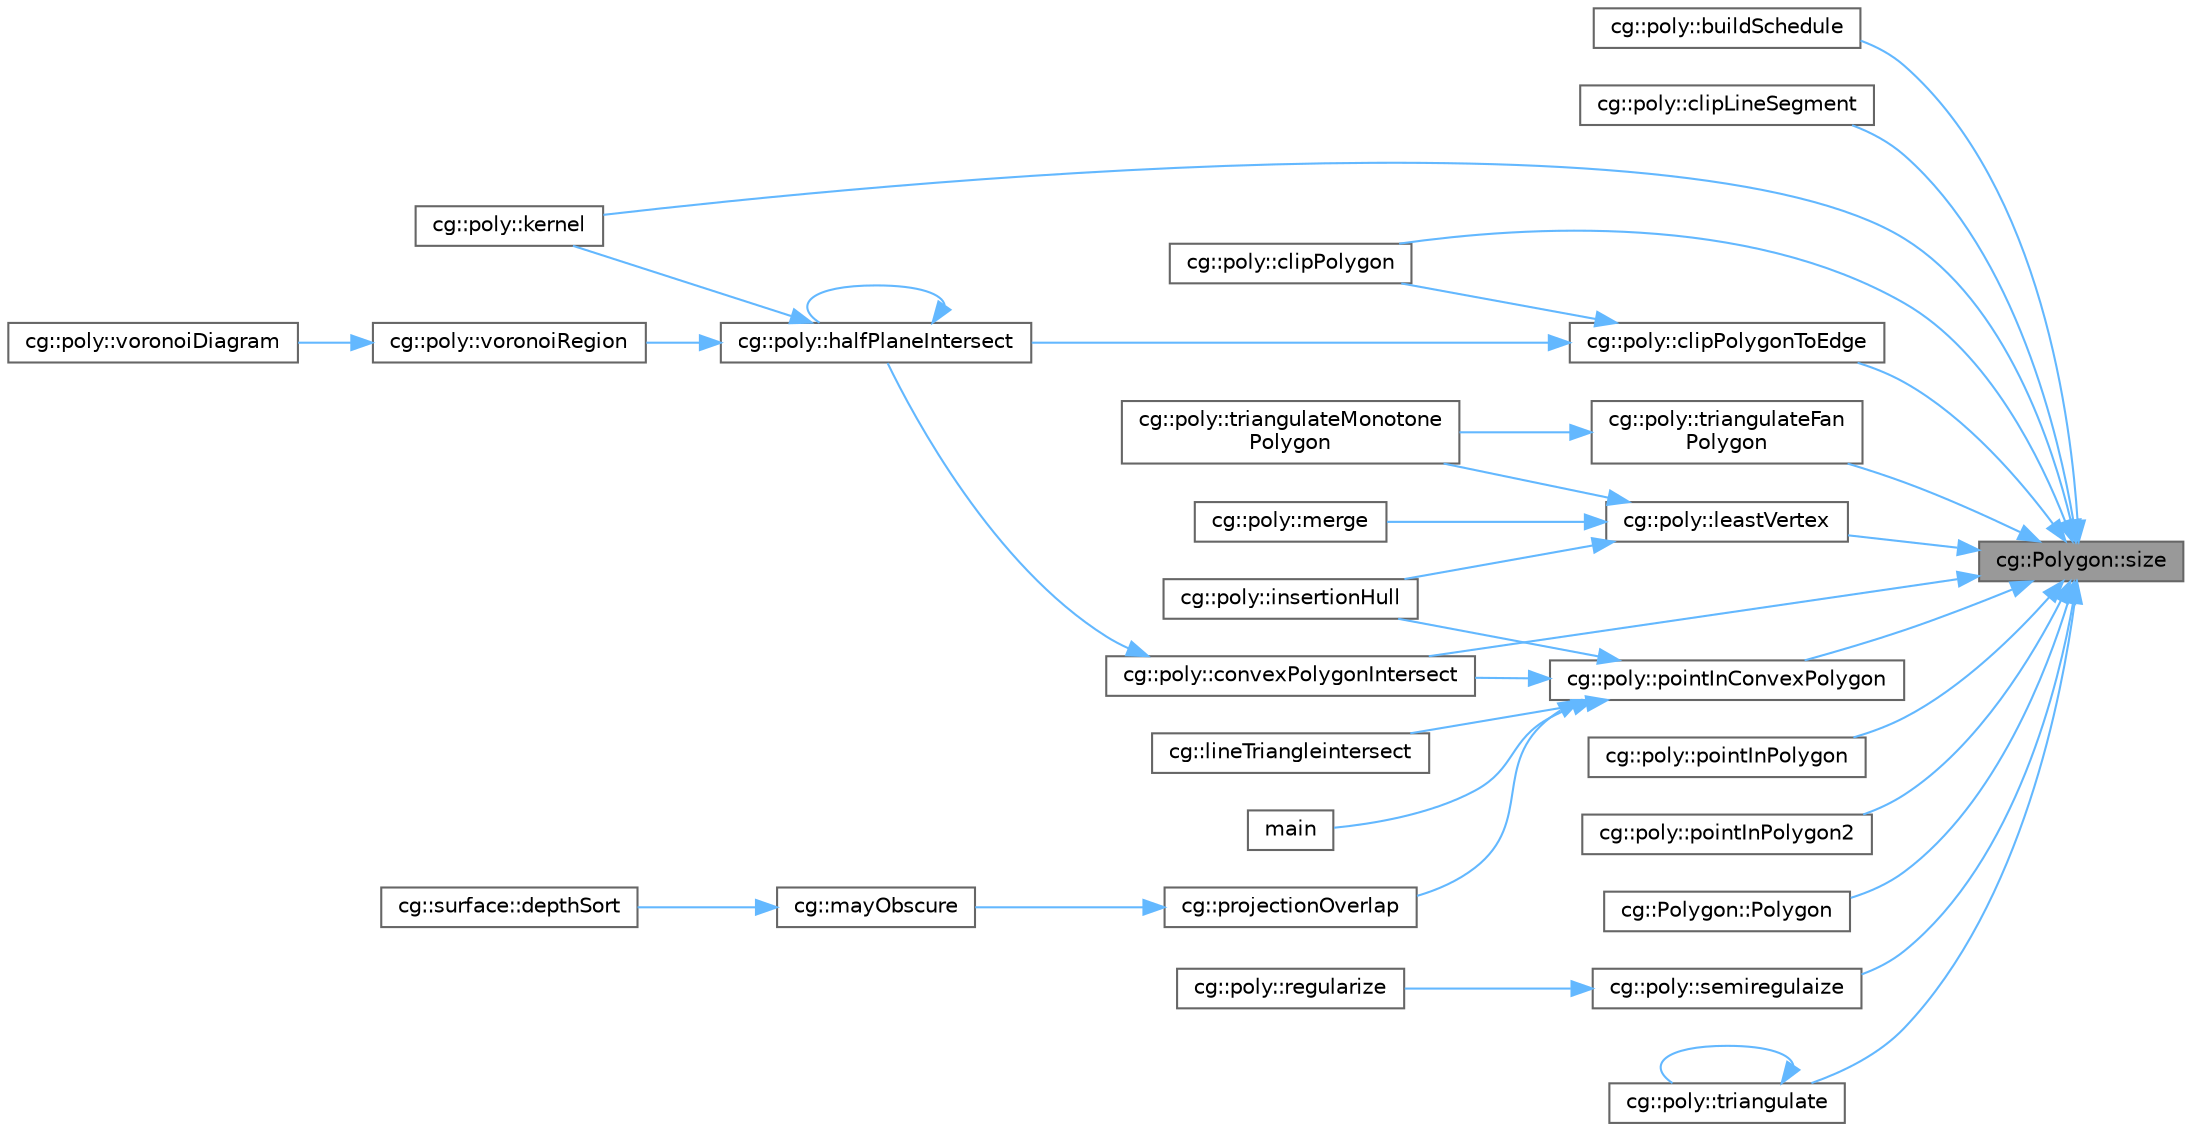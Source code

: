 digraph "cg::Polygon::size"
{
 // LATEX_PDF_SIZE
  bgcolor="transparent";
  edge [fontname=Helvetica,fontsize=10,labelfontname=Helvetica,labelfontsize=10];
  node [fontname=Helvetica,fontsize=10,shape=box,height=0.2,width=0.4];
  rankdir="RL";
  Node1 [id="Node000001",label="cg::Polygon::size",height=0.2,width=0.4,color="gray40", fillcolor="grey60", style="filled", fontcolor="black",tooltip=" "];
  Node1 -> Node2 [id="edge1_Node000001_Node000002",dir="back",color="steelblue1",style="solid",tooltip=" "];
  Node2 [id="Node000002",label="cg::poly::buildSchedule",height=0.2,width=0.4,color="grey40", fillcolor="white", style="filled",URL="$namespacecg_1_1poly.html#a3c5d61811c8751646fdd96d557353035",tooltip=" "];
  Node1 -> Node3 [id="edge2_Node000001_Node000003",dir="back",color="steelblue1",style="solid",tooltip=" "];
  Node3 [id="Node000003",label="cg::poly::clipLineSegment",height=0.2,width=0.4,color="grey40", fillcolor="white", style="filled",URL="$namespacecg_1_1poly.html#a939efcc503f4eb83605d7383284ce1c3",tooltip=" "];
  Node1 -> Node4 [id="edge3_Node000001_Node000004",dir="back",color="steelblue1",style="solid",tooltip=" "];
  Node4 [id="Node000004",label="cg::poly::clipPolygon",height=0.2,width=0.4,color="grey40", fillcolor="white", style="filled",URL="$namespacecg_1_1poly.html#aec15186268d7f8ee47e76e0e6cb49df1",tooltip=" "];
  Node1 -> Node5 [id="edge4_Node000001_Node000005",dir="back",color="steelblue1",style="solid",tooltip=" "];
  Node5 [id="Node000005",label="cg::poly::clipPolygonToEdge",height=0.2,width=0.4,color="grey40", fillcolor="white", style="filled",URL="$namespacecg_1_1poly.html#a5dddc462736980e4777290d5009cbb13",tooltip=" "];
  Node5 -> Node4 [id="edge5_Node000005_Node000004",dir="back",color="steelblue1",style="solid",tooltip=" "];
  Node5 -> Node6 [id="edge6_Node000005_Node000006",dir="back",color="steelblue1",style="solid",tooltip=" "];
  Node6 [id="Node000006",label="cg::poly::halfPlaneIntersect",height=0.2,width=0.4,color="grey40", fillcolor="white", style="filled",URL="$namespacecg_1_1poly.html#a09310b8f00447a1c3c558a3aac90f078",tooltip=" "];
  Node6 -> Node6 [id="edge7_Node000006_Node000006",dir="back",color="steelblue1",style="solid",tooltip=" "];
  Node6 -> Node7 [id="edge8_Node000006_Node000007",dir="back",color="steelblue1",style="solid",tooltip=" "];
  Node7 [id="Node000007",label="cg::poly::kernel",height=0.2,width=0.4,color="grey40", fillcolor="white", style="filled",URL="$namespacecg_1_1poly.html#ad6dd5511098625fbd39148b5e309d8c9",tooltip=" "];
  Node6 -> Node8 [id="edge9_Node000006_Node000008",dir="back",color="steelblue1",style="solid",tooltip=" "];
  Node8 [id="Node000008",label="cg::poly::voronoiRegion",height=0.2,width=0.4,color="grey40", fillcolor="white", style="filled",URL="$namespacecg_1_1poly.html#a32fb697ec2684e8b5076f30fce29ad53",tooltip=" "];
  Node8 -> Node9 [id="edge10_Node000008_Node000009",dir="back",color="steelblue1",style="solid",tooltip=" "];
  Node9 [id="Node000009",label="cg::poly::voronoiDiagram",height=0.2,width=0.4,color="grey40", fillcolor="white", style="filled",URL="$namespacecg_1_1poly.html#a2143c6248f4aaa2d6f0ee7addff812eb",tooltip=" "];
  Node1 -> Node10 [id="edge11_Node000001_Node000010",dir="back",color="steelblue1",style="solid",tooltip=" "];
  Node10 [id="Node000010",label="cg::poly::convexPolygonIntersect",height=0.2,width=0.4,color="grey40", fillcolor="white", style="filled",URL="$namespacecg_1_1poly.html#a2a2512607d6184b462034d824ad2e222",tooltip=" "];
  Node10 -> Node6 [id="edge12_Node000010_Node000006",dir="back",color="steelblue1",style="solid",tooltip=" "];
  Node1 -> Node7 [id="edge13_Node000001_Node000007",dir="back",color="steelblue1",style="solid",tooltip=" "];
  Node1 -> Node11 [id="edge14_Node000001_Node000011",dir="back",color="steelblue1",style="solid",tooltip=" "];
  Node11 [id="Node000011",label="cg::poly::leastVertex",height=0.2,width=0.4,color="grey40", fillcolor="white", style="filled",URL="$namespacecg_1_1poly.html#adbdd380012d601f10ebdcb553d4a2f83",tooltip=" "];
  Node11 -> Node12 [id="edge15_Node000011_Node000012",dir="back",color="steelblue1",style="solid",tooltip=" "];
  Node12 [id="Node000012",label="cg::poly::insertionHull",height=0.2,width=0.4,color="grey40", fillcolor="white", style="filled",URL="$namespacecg_1_1poly.html#a9c838c898a3e0fd8a1e9d36cb8f3c739",tooltip=" "];
  Node11 -> Node13 [id="edge16_Node000011_Node000013",dir="back",color="steelblue1",style="solid",tooltip=" "];
  Node13 [id="Node000013",label="cg::poly::merge",height=0.2,width=0.4,color="grey40", fillcolor="white", style="filled",URL="$namespacecg_1_1poly.html#a60c752bb1095374c9b2e0f477328cc28",tooltip=" "];
  Node11 -> Node14 [id="edge17_Node000011_Node000014",dir="back",color="steelblue1",style="solid",tooltip=" "];
  Node14 [id="Node000014",label="cg::poly::triangulateMonotone\lPolygon",height=0.2,width=0.4,color="grey40", fillcolor="white", style="filled",URL="$namespacecg_1_1poly.html#a5c3e21f22e899350dae7da334aa9ce32",tooltip=" "];
  Node1 -> Node15 [id="edge18_Node000001_Node000015",dir="back",color="steelblue1",style="solid",tooltip=" "];
  Node15 [id="Node000015",label="cg::poly::pointInConvexPolygon",height=0.2,width=0.4,color="grey40", fillcolor="white", style="filled",URL="$namespacecg_1_1poly.html#af8aabbd0d6e31e499793980e09ddf8d8",tooltip=" "];
  Node15 -> Node10 [id="edge19_Node000015_Node000010",dir="back",color="steelblue1",style="solid",tooltip=" "];
  Node15 -> Node12 [id="edge20_Node000015_Node000012",dir="back",color="steelblue1",style="solid",tooltip=" "];
  Node15 -> Node16 [id="edge21_Node000015_Node000016",dir="back",color="steelblue1",style="solid",tooltip=" "];
  Node16 [id="Node000016",label="cg::lineTriangleintersect",height=0.2,width=0.4,color="grey40", fillcolor="white", style="filled",URL="$namespacecg.html#a0f4588e5bb760718d190cc434288d029",tooltip=" "];
  Node15 -> Node17 [id="edge22_Node000015_Node000017",dir="back",color="steelblue1",style="solid",tooltip=" "];
  Node17 [id="Node000017",label="main",height=0.2,width=0.4,color="grey40", fillcolor="white", style="filled",URL="$main_8cpp.html#ae66f6b31b5ad750f1fe042a706a4e3d4",tooltip=" "];
  Node15 -> Node18 [id="edge23_Node000015_Node000018",dir="back",color="steelblue1",style="solid",tooltip=" "];
  Node18 [id="Node000018",label="cg::projectionOverlap",height=0.2,width=0.4,color="grey40", fillcolor="white", style="filled",URL="$namespacecg.html#ac0be2768bc027c49af0af2190264c59c",tooltip=" "];
  Node18 -> Node19 [id="edge24_Node000018_Node000019",dir="back",color="steelblue1",style="solid",tooltip=" "];
  Node19 [id="Node000019",label="cg::mayObscure",height=0.2,width=0.4,color="grey40", fillcolor="white", style="filled",URL="$namespacecg.html#a125c8a2fd4c178a59b39e4c7fd7cc16f",tooltip=" "];
  Node19 -> Node20 [id="edge25_Node000019_Node000020",dir="back",color="steelblue1",style="solid",tooltip=" "];
  Node20 [id="Node000020",label="cg::surface::depthSort",height=0.2,width=0.4,color="grey40", fillcolor="white", style="filled",URL="$namespacecg_1_1surface.html#ac5049261dd22d4e5a1bf74ed413dab38",tooltip=" "];
  Node1 -> Node21 [id="edge26_Node000001_Node000021",dir="back",color="steelblue1",style="solid",tooltip=" "];
  Node21 [id="Node000021",label="cg::poly::pointInPolygon",height=0.2,width=0.4,color="grey40", fillcolor="white", style="filled",URL="$namespacecg_1_1poly.html#a797bdb3fe6f3b48525b63d66241289ac",tooltip=" "];
  Node1 -> Node22 [id="edge27_Node000001_Node000022",dir="back",color="steelblue1",style="solid",tooltip=" "];
  Node22 [id="Node000022",label="cg::poly::pointInPolygon2",height=0.2,width=0.4,color="grey40", fillcolor="white", style="filled",URL="$namespacecg_1_1poly.html#a83a69a0adaaf3af4a3edf74b12f25e3e",tooltip=" "];
  Node1 -> Node23 [id="edge28_Node000001_Node000023",dir="back",color="steelblue1",style="solid",tooltip=" "];
  Node23 [id="Node000023",label="cg::Polygon::Polygon",height=0.2,width=0.4,color="grey40", fillcolor="white", style="filled",URL="$classcg_1_1_polygon.html#ac22bdebd29aebe69bf6cf0523e25edd3",tooltip=" "];
  Node1 -> Node24 [id="edge29_Node000001_Node000024",dir="back",color="steelblue1",style="solid",tooltip=" "];
  Node24 [id="Node000024",label="cg::poly::semiregulaize",height=0.2,width=0.4,color="grey40", fillcolor="white", style="filled",URL="$namespacecg_1_1poly.html#a117aed378691a9a9d4a1c10dc4ecd87f",tooltip=" "];
  Node24 -> Node25 [id="edge30_Node000024_Node000025",dir="back",color="steelblue1",style="solid",tooltip=" "];
  Node25 [id="Node000025",label="cg::poly::regularize",height=0.2,width=0.4,color="grey40", fillcolor="white", style="filled",URL="$namespacecg_1_1poly.html#a7604cbdd72727e05263672997b7ca5bc",tooltip=" "];
  Node1 -> Node26 [id="edge31_Node000001_Node000026",dir="back",color="steelblue1",style="solid",tooltip=" "];
  Node26 [id="Node000026",label="cg::poly::triangulate",height=0.2,width=0.4,color="grey40", fillcolor="white", style="filled",URL="$namespacecg_1_1poly.html#ad41a44e7edbc96671ab910bca9a94ea0",tooltip=" "];
  Node26 -> Node26 [id="edge32_Node000026_Node000026",dir="back",color="steelblue1",style="solid",tooltip=" "];
  Node1 -> Node27 [id="edge33_Node000001_Node000027",dir="back",color="steelblue1",style="solid",tooltip=" "];
  Node27 [id="Node000027",label="cg::poly::triangulateFan\lPolygon",height=0.2,width=0.4,color="grey40", fillcolor="white", style="filled",URL="$namespacecg_1_1poly.html#abe8f341efbb5c86ceaf81a93cbf2fb6a",tooltip=" "];
  Node27 -> Node14 [id="edge34_Node000027_Node000014",dir="back",color="steelblue1",style="solid",tooltip=" "];
}
